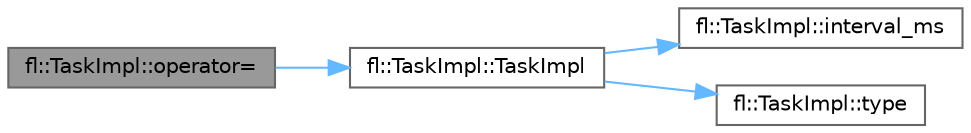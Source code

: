 digraph "fl::TaskImpl::operator="
{
 // INTERACTIVE_SVG=YES
 // LATEX_PDF_SIZE
  bgcolor="transparent";
  edge [fontname=Helvetica,fontsize=10,labelfontname=Helvetica,labelfontsize=10];
  node [fontname=Helvetica,fontsize=10,shape=box,height=0.2,width=0.4];
  rankdir="LR";
  Node1 [id="Node000001",label="fl::TaskImpl::operator=",height=0.2,width=0.4,color="gray40", fillcolor="grey60", style="filled", fontcolor="black",tooltip=" "];
  Node1 -> Node2 [id="edge1_Node000001_Node000002",color="steelblue1",style="solid",tooltip=" "];
  Node2 [id="Node000002",label="fl::TaskImpl::TaskImpl",height=0.2,width=0.4,color="grey40", fillcolor="white", style="filled",URL="$d5/d24/classfl_1_1_task_impl_ac637aa146b8ca8d470a87b39b9463d08.html#ac637aa146b8ca8d470a87b39b9463d08",tooltip=" "];
  Node2 -> Node3 [id="edge2_Node000002_Node000003",color="steelblue1",style="solid",tooltip=" "];
  Node3 [id="Node000003",label="fl::TaskImpl::interval_ms",height=0.2,width=0.4,color="grey40", fillcolor="white", style="filled",URL="$d5/d24/classfl_1_1_task_impl_ade9d9584527a873807f7995a6e1b7b90.html#ade9d9584527a873807f7995a6e1b7b90",tooltip=" "];
  Node2 -> Node4 [id="edge3_Node000002_Node000004",color="steelblue1",style="solid",tooltip=" "];
  Node4 [id="Node000004",label="fl::TaskImpl::type",height=0.2,width=0.4,color="grey40", fillcolor="white", style="filled",URL="$d5/d24/classfl_1_1_task_impl_a2fdc211d7827266a72d731c3779d49ea.html#a2fdc211d7827266a72d731c3779d49ea",tooltip=" "];
}

